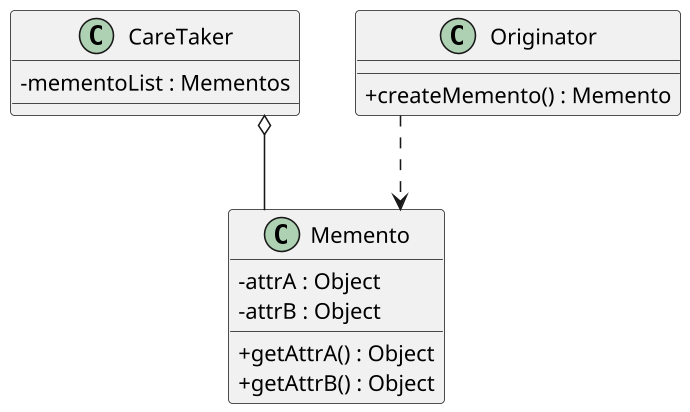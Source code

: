 @startuml

skinparam classAttributeIconSize 0
skinparam linetype ortho
skinparam defaultTextAlignment center
skinparam dpi 150
' up to down direction

class CareTaker {
    - mementoList : Mementos
}

class Memento {
  - attrA : Object
  - attrB : Object

  + getAttrA() : Object
    + getAttrB() : Object
}

class Originator {
  + createMemento() : Memento
}

CareTaker o-- Memento

Originator ..> Memento
@enduml
